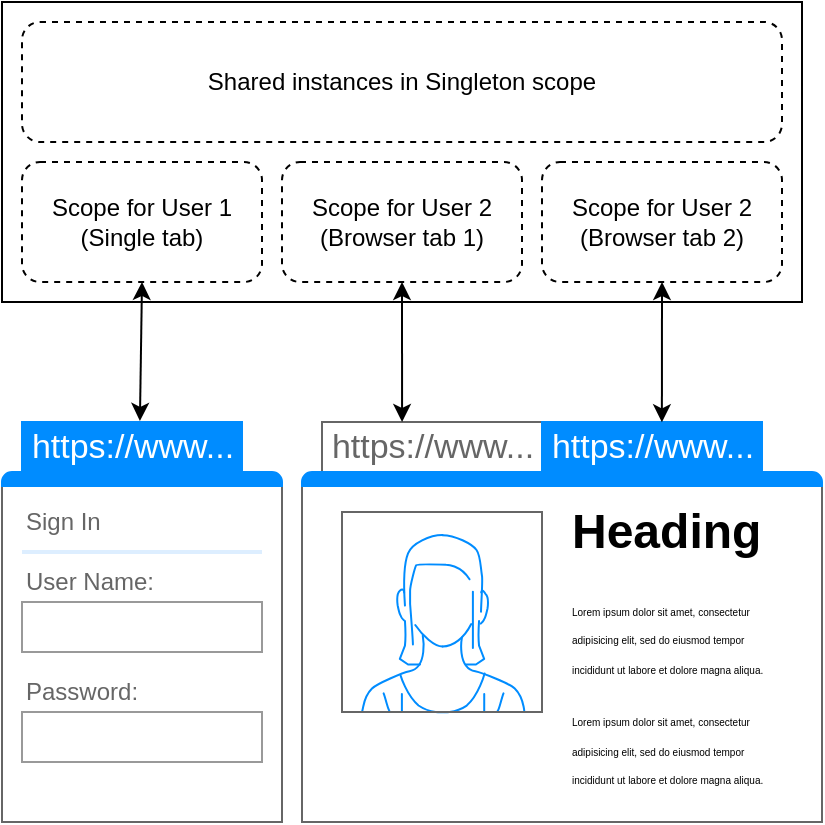 <mxfile version="12.9.9" type="device"><diagram name="Page-1" id="03018318-947c-dd8e-b7a3-06fadd420f32"><mxGraphModel dx="808" dy="524" grid="1" gridSize="10" guides="1" tooltips="1" connect="1" arrows="1" fold="1" page="1" pageScale="1" pageWidth="1100" pageHeight="850" background="#ffffff" math="0" shadow="0"><root><mxCell id="0"/><mxCell id="1" parent="0"/><mxCell id="Ktno1tzFjxi-DGEUZPoW-3" value="" style="rounded=0;whiteSpace=wrap;html=1;" vertex="1" parent="1"><mxGeometry x="110" y="70" width="400" height="150" as="geometry"/></mxCell><mxCell id="Ktno1tzFjxi-DGEUZPoW-4" value="Shared instances in Singleton scope" style="rounded=1;whiteSpace=wrap;html=1;dashed=1;" vertex="1" parent="1"><mxGeometry x="120" y="80" width="380" height="60" as="geometry"/></mxCell><mxCell id="Ktno1tzFjxi-DGEUZPoW-5" value="Scope for User 1&lt;br&gt;(Single tab)" style="rounded=1;whiteSpace=wrap;html=1;dashed=1;" vertex="1" parent="1"><mxGeometry x="120" y="150" width="120" height="60" as="geometry"/></mxCell><mxCell id="Ktno1tzFjxi-DGEUZPoW-6" value="Scope for User 2&lt;br&gt;(Browser tab 1)" style="rounded=1;whiteSpace=wrap;html=1;dashed=1;" vertex="1" parent="1"><mxGeometry x="250" y="150" width="120" height="60" as="geometry"/></mxCell><mxCell id="Ktno1tzFjxi-DGEUZPoW-7" value="Scope for User 2&lt;br&gt;(Browser tab 2)" style="rounded=1;whiteSpace=wrap;html=1;dashed=1;" vertex="1" parent="1"><mxGeometry x="380" y="150" width="120" height="60" as="geometry"/></mxCell><mxCell id="Ktno1tzFjxi-DGEUZPoW-23" value="" style="strokeWidth=1;shadow=0;dashed=0;align=center;html=1;shape=mxgraph.mockup.containers.marginRect2;rectMarginTop=32;strokeColor=#666666;gradientColor=none;" vertex="1" parent="1"><mxGeometry x="110" y="280" width="140" height="200" as="geometry"/></mxCell><mxCell id="Ktno1tzFjxi-DGEUZPoW-24" value="&lt;font color=&quot;#ffffff&quot;&gt;https://www...&lt;/font&gt;" style="strokeColor=#008CFF;fillColor=#008CFF;gradientColor=inherit;strokeWidth=1;shadow=0;dashed=0;align=center;html=1;shape=mxgraph.mockup.containers.rrect;rSize=0;fontSize=17;fontColor=#666666;gradientColor=none;" vertex="1" parent="Ktno1tzFjxi-DGEUZPoW-23"><mxGeometry width="110" height="25" relative="1" as="geometry"><mxPoint x="10" as="offset"/></mxGeometry></mxCell><mxCell id="Ktno1tzFjxi-DGEUZPoW-27" value="" style="strokeWidth=1;shadow=0;dashed=0;align=center;html=1;shape=mxgraph.mockup.containers.topButton;rSize=5;strokeColor=#008cff;fillColor=#008cff;gradientColor=none;resizeWidth=1;movable=0;deletable=1;" vertex="1" parent="Ktno1tzFjxi-DGEUZPoW-23"><mxGeometry width="140" height="7" relative="1" as="geometry"><mxPoint y="25" as="offset"/></mxGeometry></mxCell><mxCell id="Ktno1tzFjxi-DGEUZPoW-60" value="Sign In" style="strokeWidth=1;shadow=0;dashed=0;align=center;html=1;shape=mxgraph.mockup.forms.anchor;fontSize=12;fontColor=#666666;align=left;resizeWidth=1;spacingLeft=0;" vertex="1" parent="Ktno1tzFjxi-DGEUZPoW-23"><mxGeometry y="30" width="100" height="20" as="geometry"><mxPoint x="10" y="10" as="offset"/></mxGeometry></mxCell><mxCell id="Ktno1tzFjxi-DGEUZPoW-61" value="" style="shape=line;strokeColor=#ddeeff;strokeWidth=2;html=1;resizeWidth=1;" vertex="1" parent="Ktno1tzFjxi-DGEUZPoW-23"><mxGeometry x="10" y="60" width="120" height="10" as="geometry"><mxPoint x="10" y="30" as="offset"/></mxGeometry></mxCell><mxCell id="Ktno1tzFjxi-DGEUZPoW-62" value="User Name:" style="strokeWidth=1;shadow=0;dashed=0;align=center;html=1;shape=mxgraph.mockup.forms.anchor;fontSize=12;fontColor=#666666;align=left;resizeWidth=1;spacingLeft=0;" vertex="1" parent="Ktno1tzFjxi-DGEUZPoW-23"><mxGeometry y="30" width="100" height="20" as="geometry"><mxPoint x="10" y="40" as="offset"/></mxGeometry></mxCell><mxCell id="Ktno1tzFjxi-DGEUZPoW-63" value="johndoe" style="strokeWidth=1;shadow=0;dashed=0;align=center;html=1;shape=mxgraph.mockup.forms.rrect;rSize=0;strokeColor=#999999;fontColor=#666666;align=left;spacingLeft=5;resizeWidth=1;" vertex="1" parent="Ktno1tzFjxi-DGEUZPoW-23"><mxGeometry x="10" y="90" width="120" height="25" as="geometry"><mxPoint x="10" y="60" as="offset"/></mxGeometry></mxCell><mxCell id="Ktno1tzFjxi-DGEUZPoW-64" value="Password:" style="strokeWidth=1;shadow=0;dashed=0;align=center;html=1;shape=mxgraph.mockup.forms.anchor;fontSize=12;fontColor=#666666;align=left;resizeWidth=1;spacingLeft=0;" vertex="1" parent="Ktno1tzFjxi-DGEUZPoW-23"><mxGeometry y="30" width="100" height="20" as="geometry"><mxPoint x="10" y="95" as="offset"/></mxGeometry></mxCell><mxCell id="Ktno1tzFjxi-DGEUZPoW-65" value="" style="strokeWidth=1;shadow=0;dashed=0;align=center;html=1;shape=mxgraph.mockup.forms.rrect;rSize=0;strokeColor=#999999;fontColor=#666666;align=left;spacingLeft=5;resizeWidth=1;" vertex="1" parent="Ktno1tzFjxi-DGEUZPoW-23"><mxGeometry x="10" y="145" width="120" height="25" as="geometry"><mxPoint x="10" y="115" as="offset"/></mxGeometry></mxCell><mxCell id="Ktno1tzFjxi-DGEUZPoW-28" value="" style="strokeWidth=1;shadow=0;dashed=0;align=center;html=1;shape=mxgraph.mockup.containers.marginRect2;rectMarginTop=32;strokeColor=#666666;gradientColor=none;" vertex="1" parent="1"><mxGeometry x="260" y="280" width="260" height="200" as="geometry"/></mxCell><mxCell id="Ktno1tzFjxi-DGEUZPoW-29" value="https://www..." style="strokeColor=inherit;fillColor=inherit;gradientColor=inherit;strokeWidth=1;shadow=0;dashed=0;align=center;html=1;shape=mxgraph.mockup.containers.rrect;rSize=0;fontSize=17;fontColor=#666666;gradientColor=none;" vertex="1" parent="Ktno1tzFjxi-DGEUZPoW-28"><mxGeometry width="110" height="25" relative="1" as="geometry"><mxPoint x="10" as="offset"/></mxGeometry></mxCell><mxCell id="Ktno1tzFjxi-DGEUZPoW-30" value="https://www..." style="strokeWidth=1;shadow=0;dashed=0;align=center;html=1;shape=mxgraph.mockup.containers.rrect;rSize=0;fontSize=17;fontColor=#ffffff;strokeColor=#008cff;fillColor=#008cff;" vertex="1" parent="Ktno1tzFjxi-DGEUZPoW-28"><mxGeometry width="110" height="25" relative="1" as="geometry"><mxPoint x="120" as="offset"/></mxGeometry></mxCell><mxCell id="Ktno1tzFjxi-DGEUZPoW-32" value="" style="strokeWidth=1;shadow=0;dashed=0;align=center;html=1;shape=mxgraph.mockup.containers.topButton;rSize=5;strokeColor=#008cff;fillColor=#008cff;gradientColor=none;resizeWidth=1;movable=0;deletable=1;" vertex="1" parent="Ktno1tzFjxi-DGEUZPoW-28"><mxGeometry width="260" height="7" relative="1" as="geometry"><mxPoint y="25" as="offset"/></mxGeometry></mxCell><mxCell id="Ktno1tzFjxi-DGEUZPoW-69" value="" style="verticalLabelPosition=bottom;shadow=0;dashed=0;align=center;html=1;verticalAlign=top;strokeWidth=1;shape=mxgraph.mockup.containers.userFemale;strokeColor=#666666;strokeColor2=#008cff;fillColor=#FFFFFF;" vertex="1" parent="Ktno1tzFjxi-DGEUZPoW-28"><mxGeometry x="20" y="45" width="100" height="100" as="geometry"/></mxCell><mxCell id="Ktno1tzFjxi-DGEUZPoW-71" value="&lt;h1&gt;Heading&lt;/h1&gt;&lt;p&gt;&lt;font style=&quot;font-size: 5px&quot;&gt;Lorem ipsum dolor sit amet, consectetur adipisicing elit, sed do eiusmod tempor incididunt ut labore et dolore magna aliqua.&lt;/font&gt;&lt;/p&gt;&lt;p&gt;&lt;font style=&quot;font-size: 5px&quot;&gt;Lorem ipsum dolor sit amet, consectetur adipisicing elit, sed do eiusmod tempor incididunt ut labore et dolore magna aliqua.&lt;br&gt;&lt;/font&gt;&lt;/p&gt;" style="text;html=1;strokeColor=none;fillColor=none;spacing=5;spacingTop=-20;whiteSpace=wrap;overflow=hidden;rounded=0;dashed=1;" vertex="1" parent="Ktno1tzFjxi-DGEUZPoW-28"><mxGeometry x="130" y="35" width="110" height="155" as="geometry"/></mxCell><mxCell id="Ktno1tzFjxi-DGEUZPoW-33" value="" style="endArrow=classic;startArrow=classic;html=1;entryX=0.5;entryY=1;entryDx=0;entryDy=0;exitX=0.536;exitY=-0.021;exitDx=0;exitDy=0;exitPerimeter=0;" edge="1" parent="1" source="Ktno1tzFjxi-DGEUZPoW-24" target="Ktno1tzFjxi-DGEUZPoW-5"><mxGeometry width="50" height="50" relative="1" as="geometry"><mxPoint x="50" y="290" as="sourcePoint"/><mxPoint x="100" y="240" as="targetPoint"/></mxGeometry></mxCell><mxCell id="Ktno1tzFjxi-DGEUZPoW-34" value="" style="endArrow=classic;startArrow=classic;html=1;entryX=0.5;entryY=1;entryDx=0;entryDy=0;exitX=0.364;exitY=0;exitDx=0;exitDy=0;exitPerimeter=0;" edge="1" parent="1" source="Ktno1tzFjxi-DGEUZPoW-29" target="Ktno1tzFjxi-DGEUZPoW-6"><mxGeometry width="50" height="50" relative="1" as="geometry"><mxPoint x="290" y="290" as="sourcePoint"/><mxPoint x="340" y="240" as="targetPoint"/></mxGeometry></mxCell><mxCell id="Ktno1tzFjxi-DGEUZPoW-35" value="" style="endArrow=classic;startArrow=classic;html=1;entryX=0.5;entryY=1;entryDx=0;entryDy=0;exitX=0.545;exitY=0.006;exitDx=0;exitDy=0;exitPerimeter=0;" edge="1" parent="1" source="Ktno1tzFjxi-DGEUZPoW-30" target="Ktno1tzFjxi-DGEUZPoW-7"><mxGeometry width="50" height="50" relative="1" as="geometry"><mxPoint x="570" y="270" as="sourcePoint"/><mxPoint x="620" y="220" as="targetPoint"/></mxGeometry></mxCell></root></mxGraphModel></diagram></mxfile>
